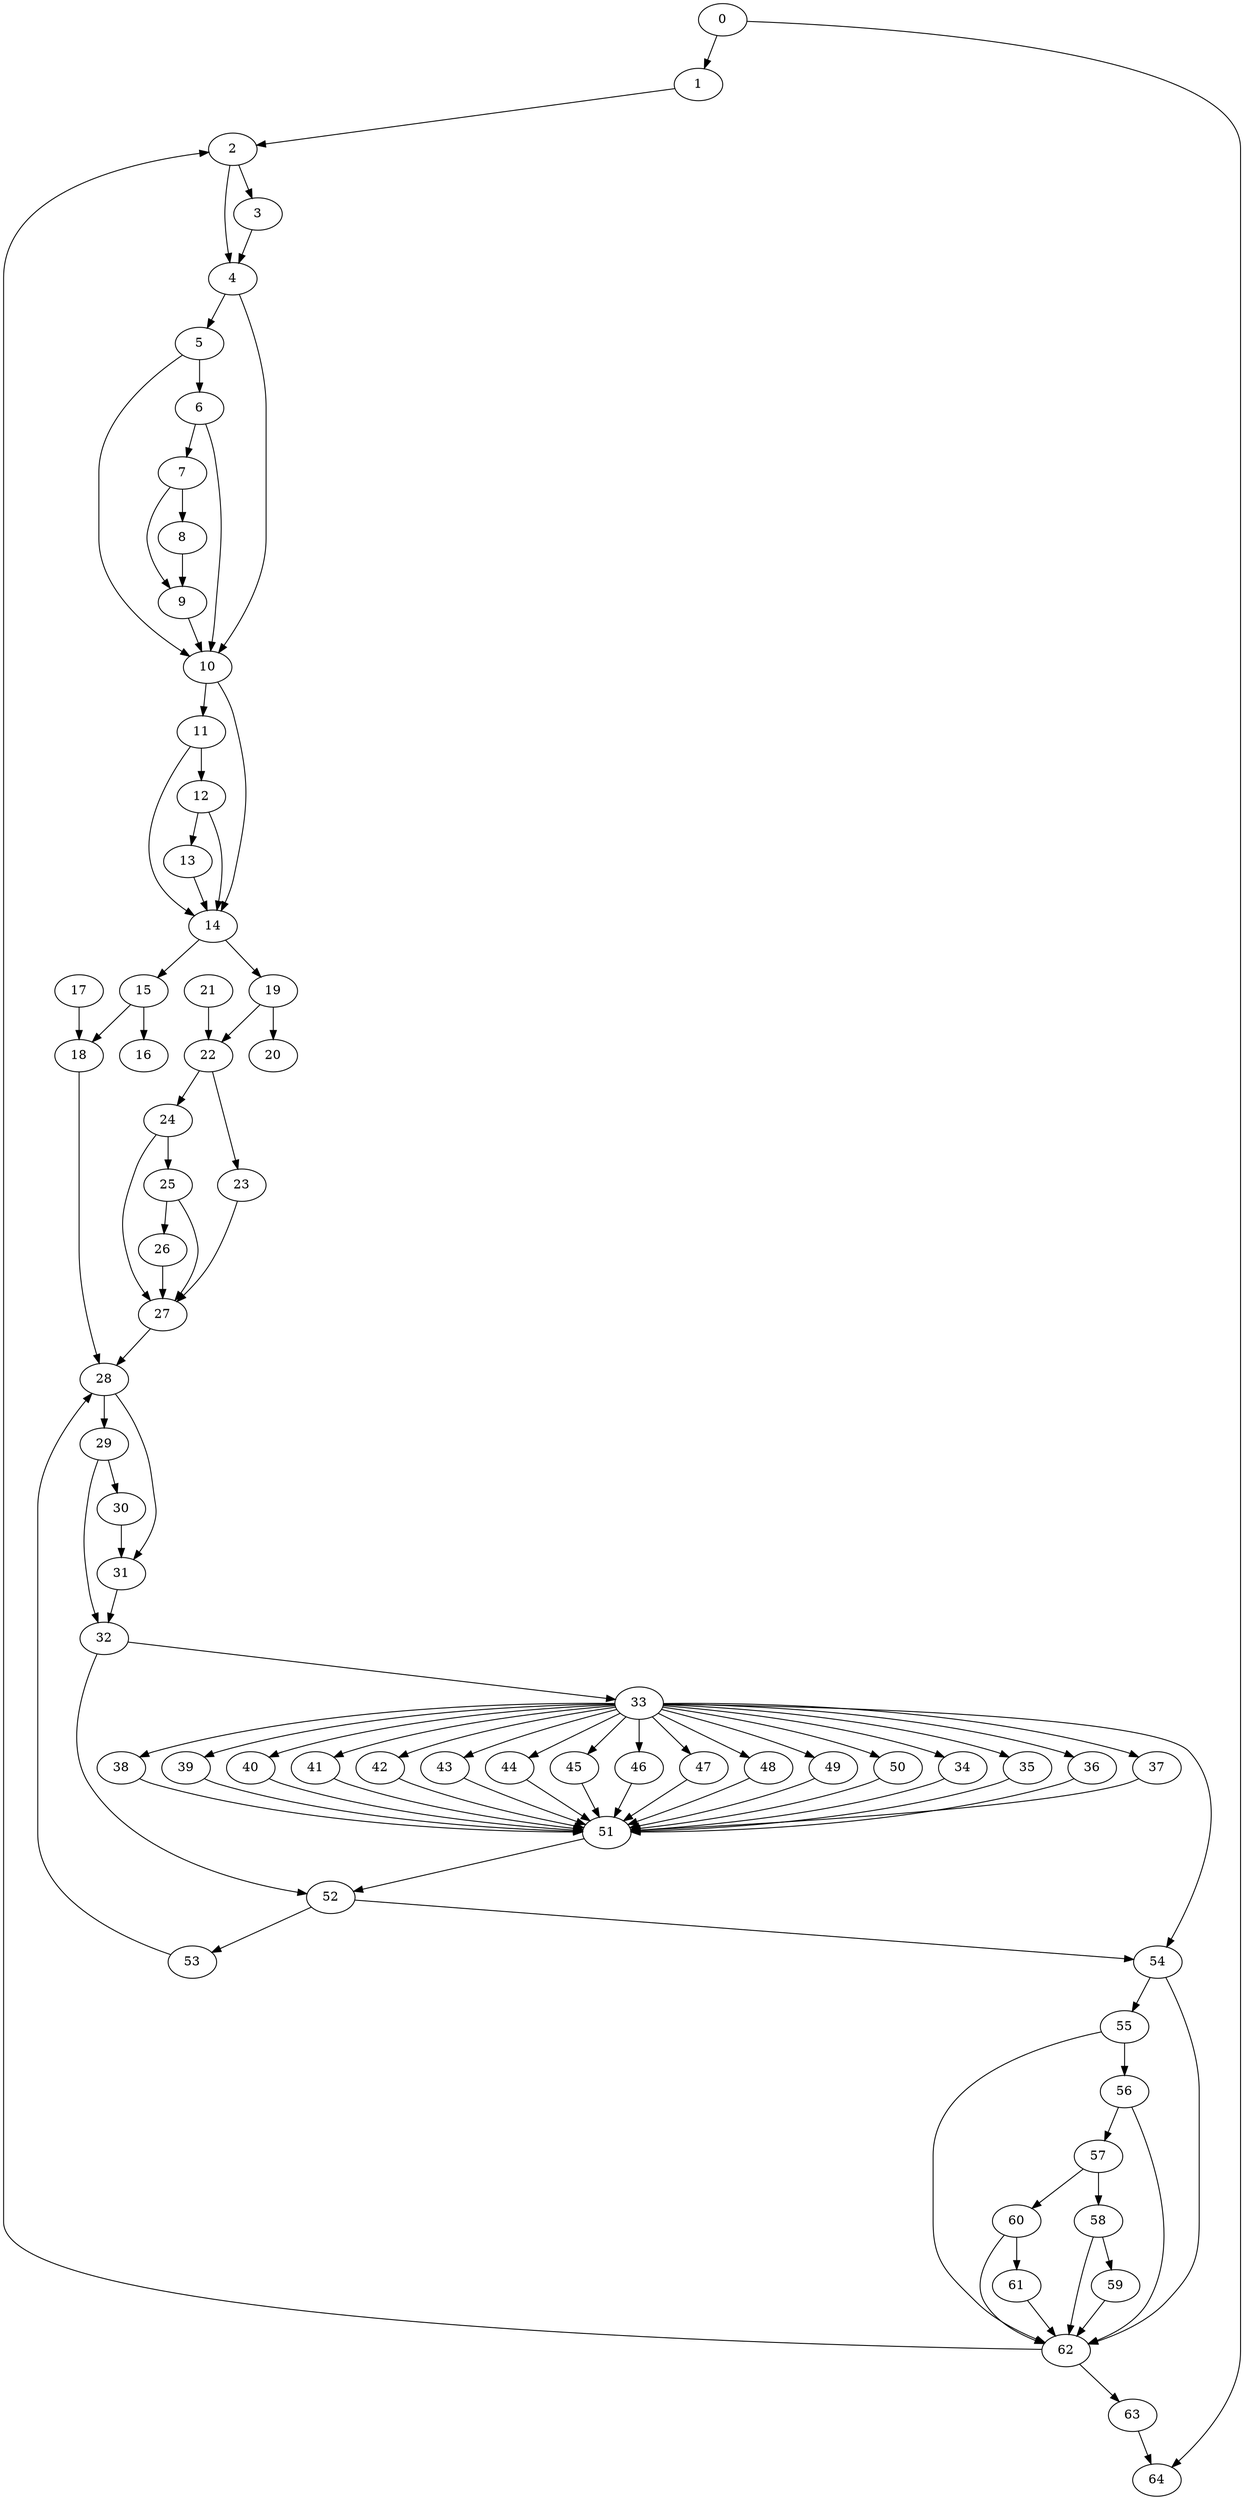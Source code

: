 digraph {
	0
	1
	2
	3
	4
	5
	6
	7
	8
	9
	10
	11
	12
	13
	14
	15
	16
	17
	18
	19
	20
	21
	22
	23
	24
	25
	26
	27
	28
	29
	30
	31
	32
	33
	34
	35
	36
	37
	38
	39
	40
	41
	42
	43
	44
	45
	46
	47
	48
	49
	50
	51
	52
	53
	54
	55
	56
	57
	58
	59
	60
	61
	62
	63
	64
	22 -> 23
	30 -> 31
	28 -> 31
	52 -> 53
	6 -> 7
	33 -> 38
	33 -> 39
	54 -> 55
	5 -> 6
	7 -> 9
	8 -> 9
	24 -> 25
	33 -> 41
	33 -> 48
	33 -> 35
	33 -> 47
	61 -> 62
	54 -> 62
	55 -> 62
	56 -> 62
	58 -> 62
	59 -> 62
	60 -> 62
	11 -> 12
	28 -> 29
	33 -> 36
	57 -> 58
	4 -> 5
	10 -> 11
	33 -> 44
	33 -> 46
	58 -> 59
	33 -> 49
	56 -> 57
	2 -> 4
	3 -> 4
	25 -> 26
	29 -> 32
	31 -> 32
	33 -> 40
	33 -> 43
	6 -> 10
	9 -> 10
	4 -> 10
	5 -> 10
	33 -> 34
	55 -> 56
	1 -> 2
	62 -> 2
	19 -> 20
	22 -> 24
	32 -> 33
	0 -> 1
	26 -> 27
	23 -> 27
	24 -> 27
	25 -> 27
	33 -> 37
	38 -> 51
	42 -> 51
	34 -> 51
	41 -> 51
	43 -> 51
	50 -> 51
	36 -> 51
	45 -> 51
	46 -> 51
	47 -> 51
	49 -> 51
	35 -> 51
	37 -> 51
	39 -> 51
	40 -> 51
	44 -> 51
	48 -> 51
	32 -> 52
	51 -> 52
	7 -> 8
	12 -> 13
	15 -> 16
	14 -> 19
	19 -> 22
	21 -> 22
	29 -> 30
	53 -> 28
	18 -> 28
	27 -> 28
	33 -> 45
	62 -> 63
	0 -> 64
	63 -> 64
	13 -> 14
	10 -> 14
	11 -> 14
	12 -> 14
	14 -> 15
	33 -> 42
	15 -> 18
	17 -> 18
	33 -> 50
	2 -> 3
	52 -> 54
	33 -> 54
	57 -> 60
	60 -> 61
}
